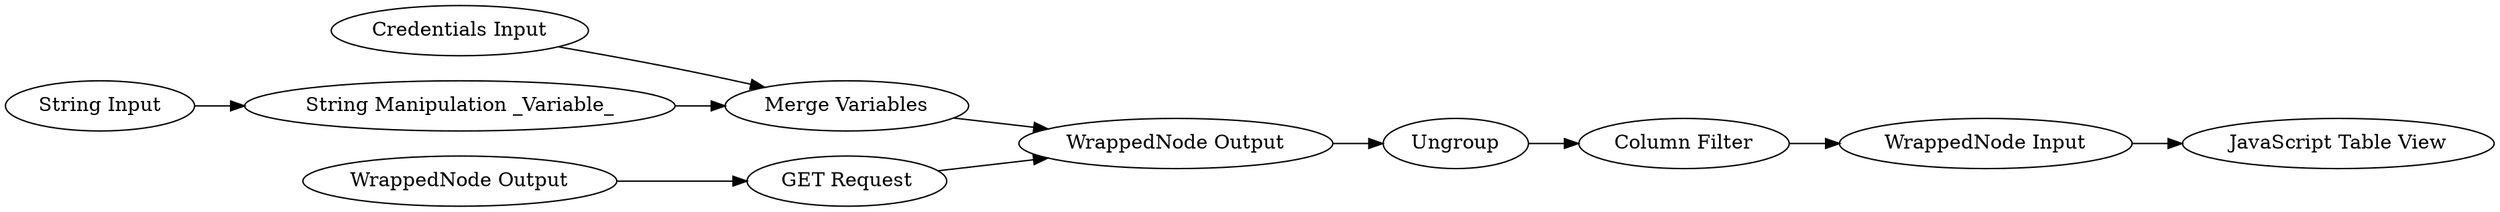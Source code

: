 digraph {
	193 -> 204
	199 -> 201
	206 -> 208
	202 -> 201
	200 -> 202
	201 -> 204
	205 -> 206
	208 -> 207
	204 -> 205
	209 -> 193
	201 [label="Merge Variables"]
	208 [label="WrappedNode Input"]
	207 [label="JavaScript Table View"]
	206 [label="Column Filter"]
	205 [label=Ungroup]
	193 [label="GET Request"]
	202 [label="String Manipulation _Variable_"]
	204 [label="WrappedNode Output"]
	200 [label="String Input"]
	209 [label="WrappedNode Output"]
	199 [label="Credentials Input"]
	rankdir=LR
}
